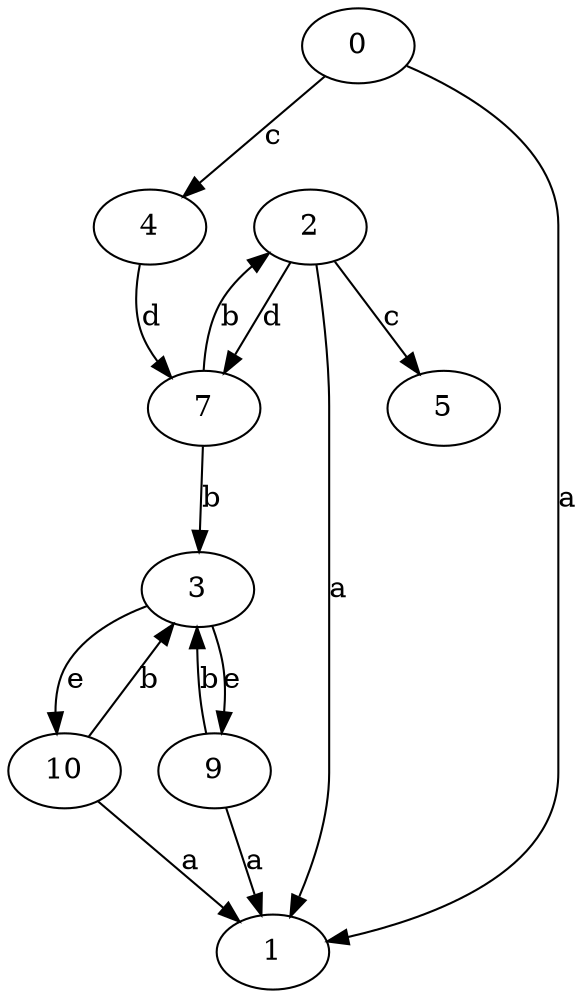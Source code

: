 strict digraph  {
1;
2;
3;
4;
5;
7;
0;
9;
10;
2 -> 1  [label=a];
2 -> 5  [label=c];
2 -> 7  [label=d];
3 -> 9  [label=e];
3 -> 10  [label=e];
4 -> 7  [label=d];
7 -> 2  [label=b];
7 -> 3  [label=b];
0 -> 1  [label=a];
0 -> 4  [label=c];
9 -> 1  [label=a];
9 -> 3  [label=b];
10 -> 1  [label=a];
10 -> 3  [label=b];
}
